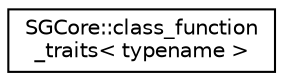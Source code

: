 digraph "Graphical Class Hierarchy"
{
 // LATEX_PDF_SIZE
  edge [fontname="Helvetica",fontsize="10",labelfontname="Helvetica",labelfontsize="10"];
  node [fontname="Helvetica",fontsize="10",shape=record];
  rankdir="LR";
  Node0 [label="SGCore::class_function\l_traits\< typename \>",height=0.2,width=0.4,color="black", fillcolor="white", style="filled",URL="$structSGCore_1_1class__function__traits.html",tooltip=" "];
}
